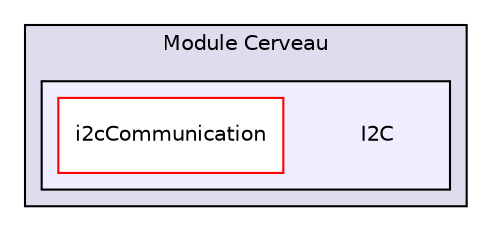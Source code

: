 digraph "Module Cerveau/I2C" {
  compound=true
  node [ fontsize="10", fontname="Helvetica"];
  edge [ labelfontsize="10", labelfontname="Helvetica"];
  subgraph clusterdir_65323f7225c5ff5ad4bd06d4f2501b1b {
    graph [ bgcolor="#ddddee", pencolor="black", label="Module Cerveau" fontname="Helvetica", fontsize="10", URL="dir_65323f7225c5ff5ad4bd06d4f2501b1b.html"]
  subgraph clusterdir_d54d14543ffb2026c54fba82978d70e8 {
    graph [ bgcolor="#eeeeff", pencolor="black", label="" URL="dir_d54d14543ffb2026c54fba82978d70e8.html"];
    dir_d54d14543ffb2026c54fba82978d70e8 [shape=plaintext label="I2C"];
    dir_00e0a89a170851258085a8002cbc360d [shape=box label="i2cCommunication" color="red" fillcolor="white" style="filled" URL="dir_00e0a89a170851258085a8002cbc360d.html"];
  }
  }
}
